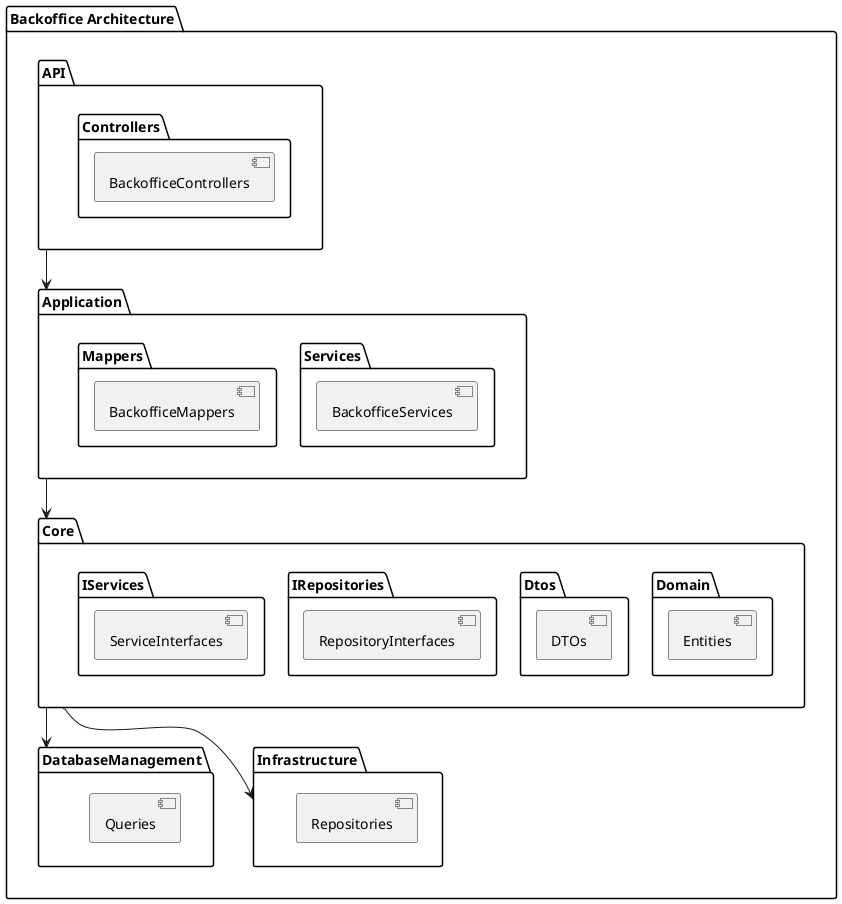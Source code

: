 @startuml

package "Backoffice Architecture" {
    package "API"{
        package "Controllers"{
            [BackofficeControllers]
        }
    }
    package "Application" {
        package "Services"{
            [BackofficeServices]
        }
        package "Mappers"{
            [BackofficeMappers]
        }
    }
    package "Core" {
        package "Domain"{
            [Entities]
        }
        package "Dtos"{
            [DTOs]
        }
        package "IRepositories"{
            [RepositoryInterfaces]
        }
        package "IServices"{
            [ServiceInterfaces]
        }
    }
    package "DatabaseManagement"{
        [Queries]
    }
    package "Infrastructure"{
        [Repositories]
    }
    API --> Application
    Application --> Core
    Core --> DatabaseManagement
    Core --> Infrastructure
}

@enduml
